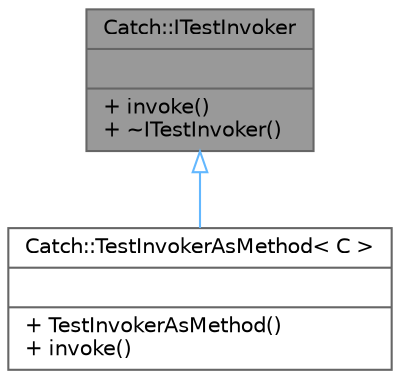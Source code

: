 digraph "Catch::ITestInvoker"
{
 // LATEX_PDF_SIZE
  bgcolor="transparent";
  edge [fontname=Helvetica,fontsize=10,labelfontname=Helvetica,labelfontsize=10];
  node [fontname=Helvetica,fontsize=10,shape=box,height=0.2,width=0.4];
  Node1 [shape=record,label="{Catch::ITestInvoker\n||+ invoke()\l+ ~ITestInvoker()\l}",height=0.2,width=0.4,color="gray40", fillcolor="grey60", style="filled", fontcolor="black",tooltip=" "];
  Node1 -> Node2 [dir="back",color="steelblue1",style="solid",arrowtail="onormal"];
  Node2 [shape=record,label="{Catch::TestInvokerAsMethod\< C \>\n||+ TestInvokerAsMethod()\l+ invoke()\l}",height=0.2,width=0.4,color="gray40", fillcolor="white", style="filled",URL="$class_catch_1_1_test_invoker_as_method.html",tooltip=" "];
}
